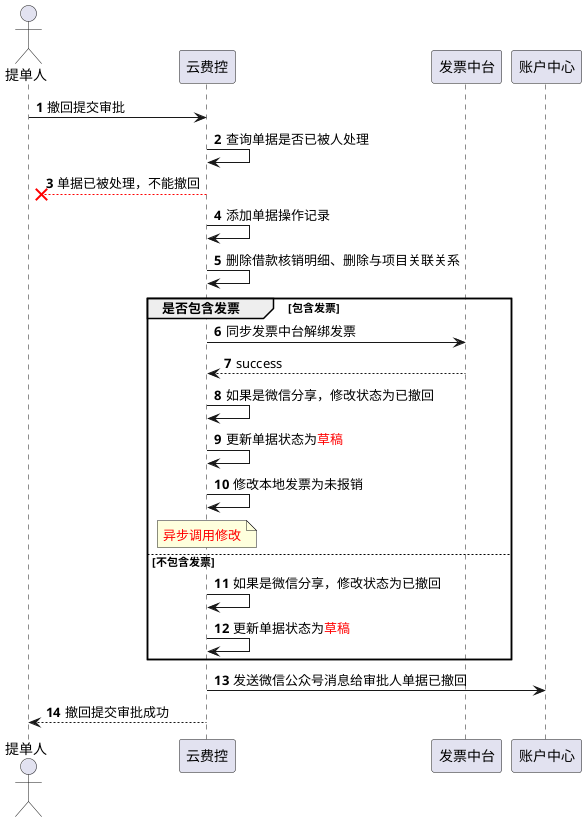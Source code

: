 @startuml
'https://plantuml.com/sequence-diagram

autonumber
actor 提单人
participant 提单人 order 10
participant 云费控 order 20
participant 发票中台 order 40
participant 账户中心 order 50
提单人 -> 云费控:撤回提交审批

云费控 -> 云费控:查询单据是否已被人处理
云费控 -[#Red]->x 提单人:单据已被处理，不能撤回
云费控 -> 云费控:添加单据操作记录
云费控 -> 云费控:删除借款核销明细、删除与项目关联关系
group 是否包含发票 [包含发票]
 云费控 -> 发票中台: 同步发票中台解绑发票
 发票中台 --> 云费控:success
 云费控 -> 云费控:如果是微信分享，修改状态为已撤回
云费控 -> 云费控:更新单据状态为<color #Red>草稿</color>
云费控 -> 云费控:修改本地发票为未报销
note OVER 云费控
 <color #Red>异步调用修改</color>
end note
 else 不包含发票
 云费控 -> 云费控:如果是微信分享，修改状态为已撤回
云费控 -> 云费控:更新单据状态为<color #Red>草稿</color>
end
  云费控 -> 账户中心:发送微信公众号消息给审批人单据已撤回
云费控 --> 提单人: 撤回提交审批成功



@endumlA